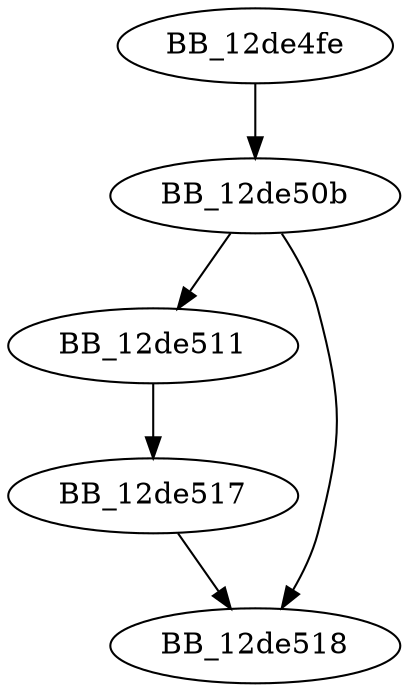 DiGraph sub_12DE4FE{
BB_12de4fe->BB_12de50b
BB_12de50b->BB_12de511
BB_12de50b->BB_12de518
BB_12de511->BB_12de517
BB_12de517->BB_12de518
}
